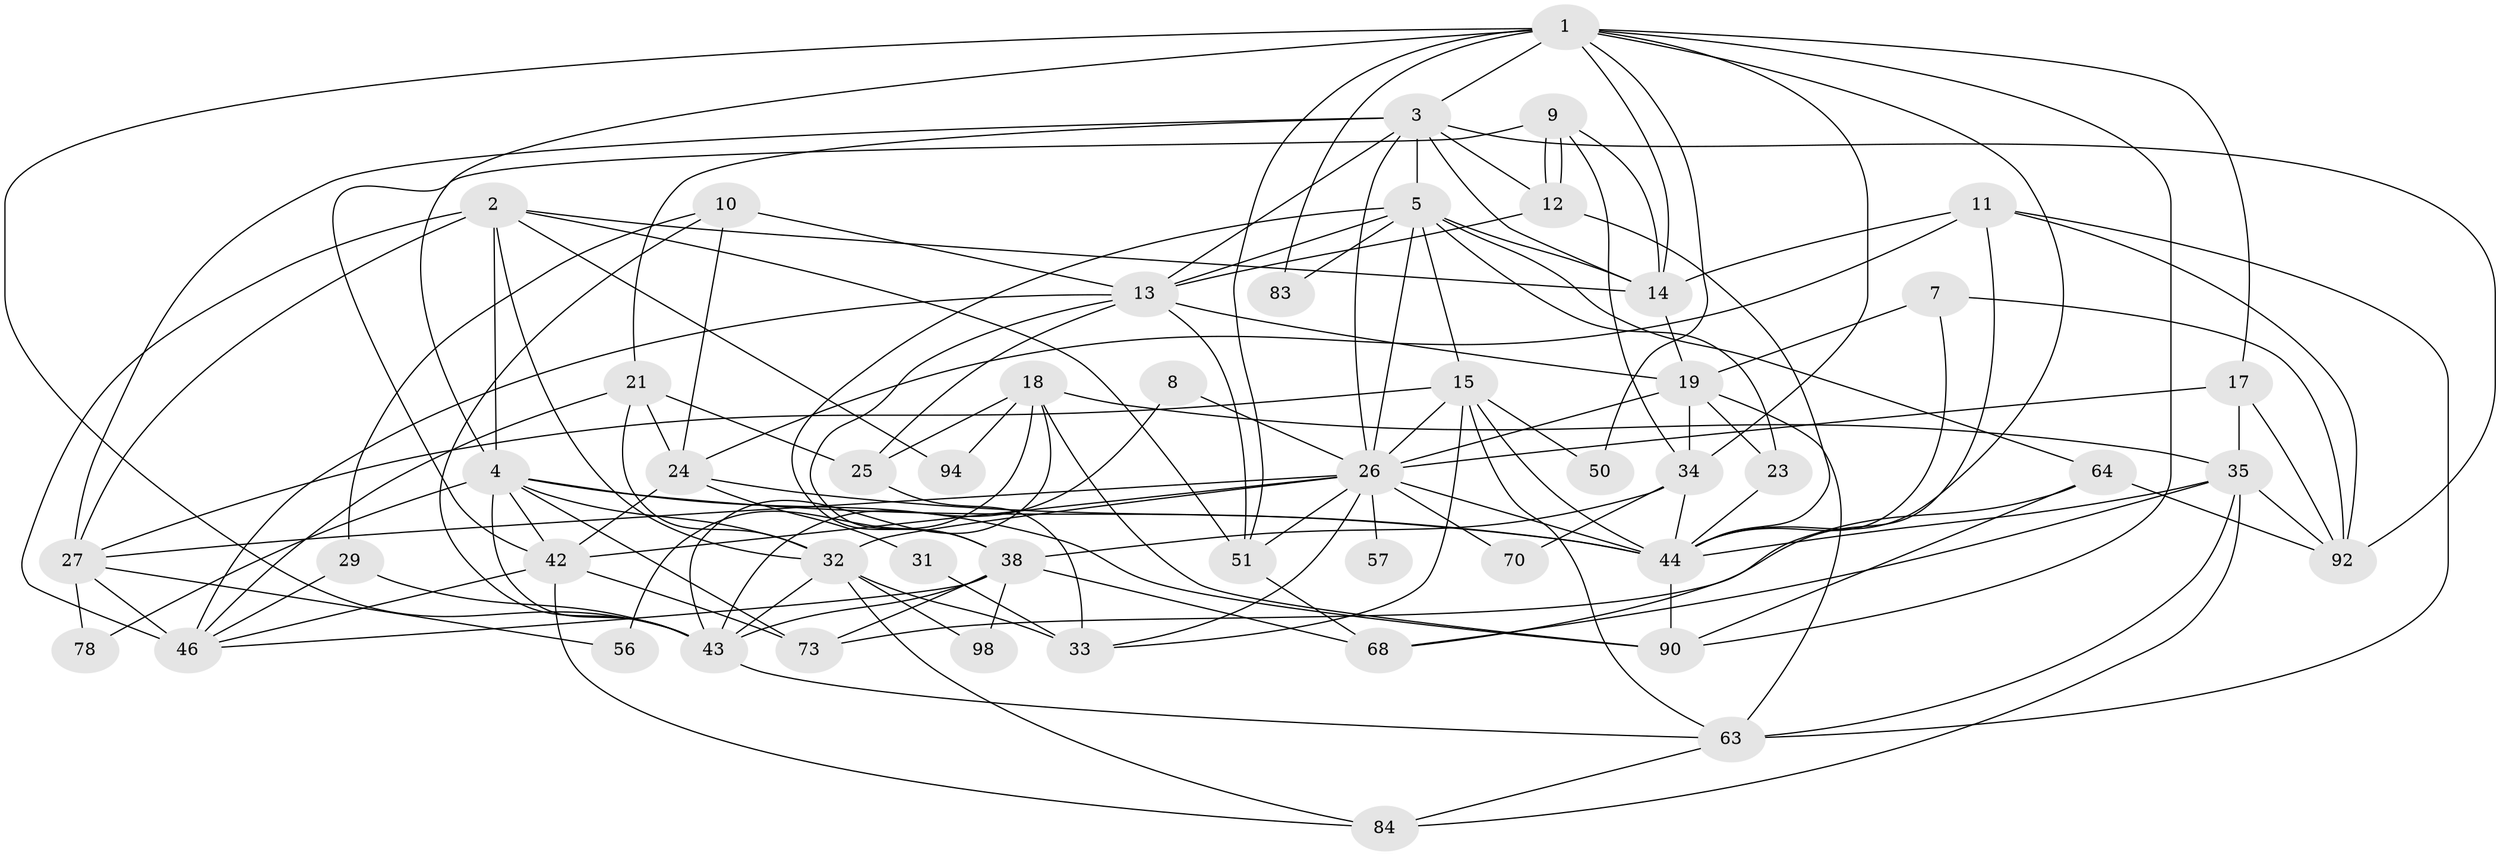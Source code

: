 // original degree distribution, {4: 0.32673267326732675, 3: 0.19801980198019803, 5: 0.19801980198019803, 2: 0.1485148514851485, 7: 0.039603960396039604, 6: 0.0891089108910891}
// Generated by graph-tools (version 1.1) at 2025/15/03/09/25 04:15:19]
// undirected, 50 vertices, 137 edges
graph export_dot {
graph [start="1"]
  node [color=gray90,style=filled];
  1 [super="+16"];
  2 [super="+6+58"];
  3 [super="+22+89"];
  4 [super="+37+28"];
  5 [super="+74"];
  7;
  8;
  9;
  10;
  11 [super="+100"];
  12;
  13 [super="+81+88"];
  14 [super="+20+87"];
  15 [super="+39+80"];
  17;
  18 [super="+95+36"];
  19 [super="+82"];
  21 [super="+61"];
  23;
  24 [super="+77"];
  25;
  26 [super="+40+85"];
  27 [super="+75+72"];
  29;
  31;
  32 [super="+53"];
  33;
  34 [super="+66"];
  35 [super="+41+60"];
  38 [super="+52"];
  42 [super="+99"];
  43 [super="+47"];
  44 [super="+45+91"];
  46 [super="+101+48+49"];
  50;
  51 [super="+67+65"];
  56;
  57;
  63;
  64 [super="+69"];
  68;
  70;
  73;
  78;
  83;
  84;
  90 [super="+97"];
  92;
  94;
  98;
  1 -- 44;
  1 -- 4;
  1 -- 34;
  1 -- 43;
  1 -- 17;
  1 -- 50;
  1 -- 83;
  1 -- 90;
  1 -- 14;
  1 -- 51;
  1 -- 3 [weight=2];
  2 -- 46 [weight=2];
  2 -- 94;
  2 -- 51;
  2 -- 4;
  2 -- 32;
  2 -- 14;
  2 -- 27;
  3 -- 92;
  3 -- 13;
  3 -- 14;
  3 -- 5;
  3 -- 27;
  3 -- 12;
  3 -- 21;
  3 -- 26 [weight=2];
  4 -- 73;
  4 -- 32;
  4 -- 90;
  4 -- 42;
  4 -- 44;
  4 -- 78;
  4 -- 43;
  5 -- 83;
  5 -- 38;
  5 -- 64;
  5 -- 23;
  5 -- 14;
  5 -- 15;
  5 -- 13;
  5 -- 26;
  7 -- 92;
  7 -- 44;
  7 -- 19;
  8 -- 43;
  8 -- 26;
  9 -- 12;
  9 -- 12;
  9 -- 42;
  9 -- 14;
  9 -- 34;
  10 -- 24;
  10 -- 29;
  10 -- 43;
  10 -- 13;
  11 -- 92;
  11 -- 24;
  11 -- 14;
  11 -- 68;
  11 -- 63;
  12 -- 44;
  12 -- 13;
  13 -- 46 [weight=2];
  13 -- 51 [weight=2];
  13 -- 25;
  13 -- 19;
  13 -- 38;
  14 -- 19;
  15 -- 27 [weight=2];
  15 -- 33;
  15 -- 50;
  15 -- 63;
  15 -- 44;
  15 -- 26 [weight=2];
  17 -- 92;
  17 -- 35;
  17 -- 26;
  18 -- 94;
  18 -- 25;
  18 -- 56;
  18 -- 43;
  18 -- 35;
  18 -- 90;
  19 -- 63;
  19 -- 23;
  19 -- 34;
  19 -- 26;
  21 -- 32;
  21 -- 24;
  21 -- 25;
  21 -- 46;
  23 -- 44;
  24 -- 31;
  24 -- 44;
  24 -- 42;
  25 -- 33;
  26 -- 57 [weight=2];
  26 -- 32;
  26 -- 33;
  26 -- 42;
  26 -- 44;
  26 -- 51 [weight=2];
  26 -- 27 [weight=2];
  26 -- 70;
  27 -- 78;
  27 -- 56;
  27 -- 46 [weight=2];
  29 -- 43;
  29 -- 46;
  31 -- 33;
  32 -- 84;
  32 -- 98;
  32 -- 33;
  32 -- 43;
  34 -- 70;
  34 -- 44;
  34 -- 38;
  35 -- 92;
  35 -- 68;
  35 -- 63;
  35 -- 44;
  35 -- 84;
  38 -- 46;
  38 -- 98;
  38 -- 68;
  38 -- 73;
  38 -- 43;
  42 -- 73;
  42 -- 84;
  42 -- 46;
  43 -- 63;
  44 -- 90;
  51 -- 68;
  63 -- 84;
  64 -- 73;
  64 -- 90;
  64 -- 92;
}
